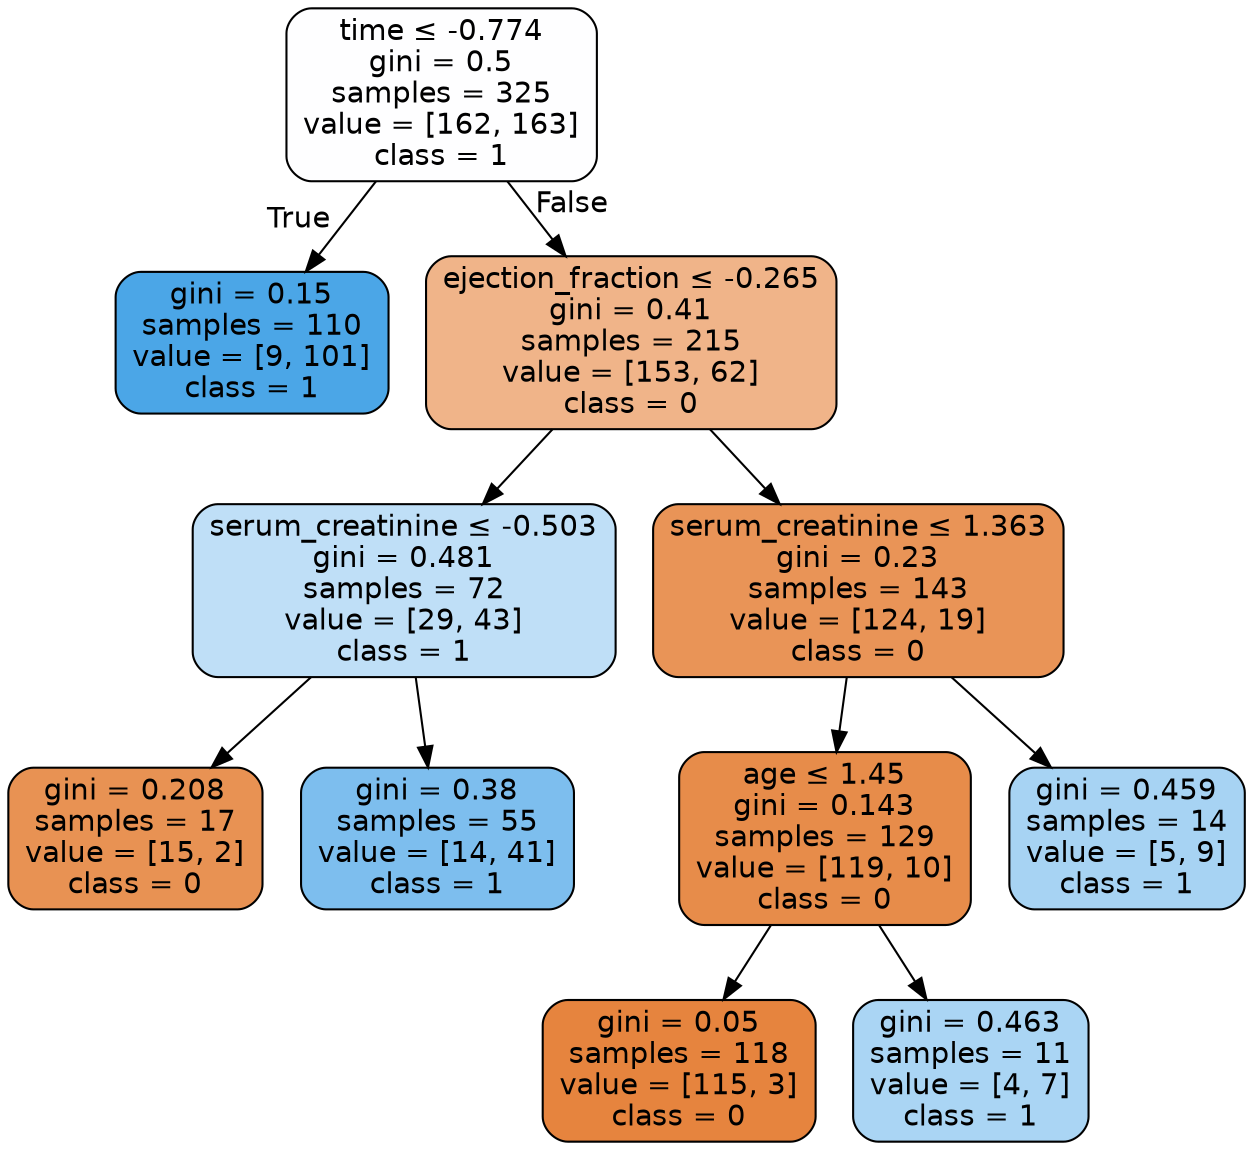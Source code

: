 digraph Tree {
node [shape=box, style="filled, rounded", color="black", fontname=helvetica] ;
edge [fontname=helvetica] ;
0 [label=<time &le; -0.774<br/>gini = 0.5<br/>samples = 325<br/>value = [162, 163]<br/>class = 1>, fillcolor="#fefeff"] ;
1 [label=<gini = 0.15<br/>samples = 110<br/>value = [9, 101]<br/>class = 1>, fillcolor="#4ba6e7"] ;
0 -> 1 [labeldistance=2.5, labelangle=45, headlabel="True"] ;
2 [label=<ejection_fraction &le; -0.265<br/>gini = 0.41<br/>samples = 215<br/>value = [153, 62]<br/>class = 0>, fillcolor="#f0b489"] ;
0 -> 2 [labeldistance=2.5, labelangle=-45, headlabel="False"] ;
3 [label=<serum_creatinine &le; -0.503<br/>gini = 0.481<br/>samples = 72<br/>value = [29, 43]<br/>class = 1>, fillcolor="#bfdff7"] ;
2 -> 3 ;
4 [label=<gini = 0.208<br/>samples = 17<br/>value = [15, 2]<br/>class = 0>, fillcolor="#e89253"] ;
3 -> 4 ;
5 [label=<gini = 0.38<br/>samples = 55<br/>value = [14, 41]<br/>class = 1>, fillcolor="#7dbeee"] ;
3 -> 5 ;
6 [label=<serum_creatinine &le; 1.363<br/>gini = 0.23<br/>samples = 143<br/>value = [124, 19]<br/>class = 0>, fillcolor="#e99457"] ;
2 -> 6 ;
7 [label=<age &le; 1.45<br/>gini = 0.143<br/>samples = 129<br/>value = [119, 10]<br/>class = 0>, fillcolor="#e78c4a"] ;
6 -> 7 ;
8 [label=<gini = 0.05<br/>samples = 118<br/>value = [115, 3]<br/>class = 0>, fillcolor="#e6843e"] ;
7 -> 8 ;
9 [label=<gini = 0.463<br/>samples = 11<br/>value = [4, 7]<br/>class = 1>, fillcolor="#aad5f4"] ;
7 -> 9 ;
10 [label=<gini = 0.459<br/>samples = 14<br/>value = [5, 9]<br/>class = 1>, fillcolor="#a7d3f3"] ;
6 -> 10 ;
}